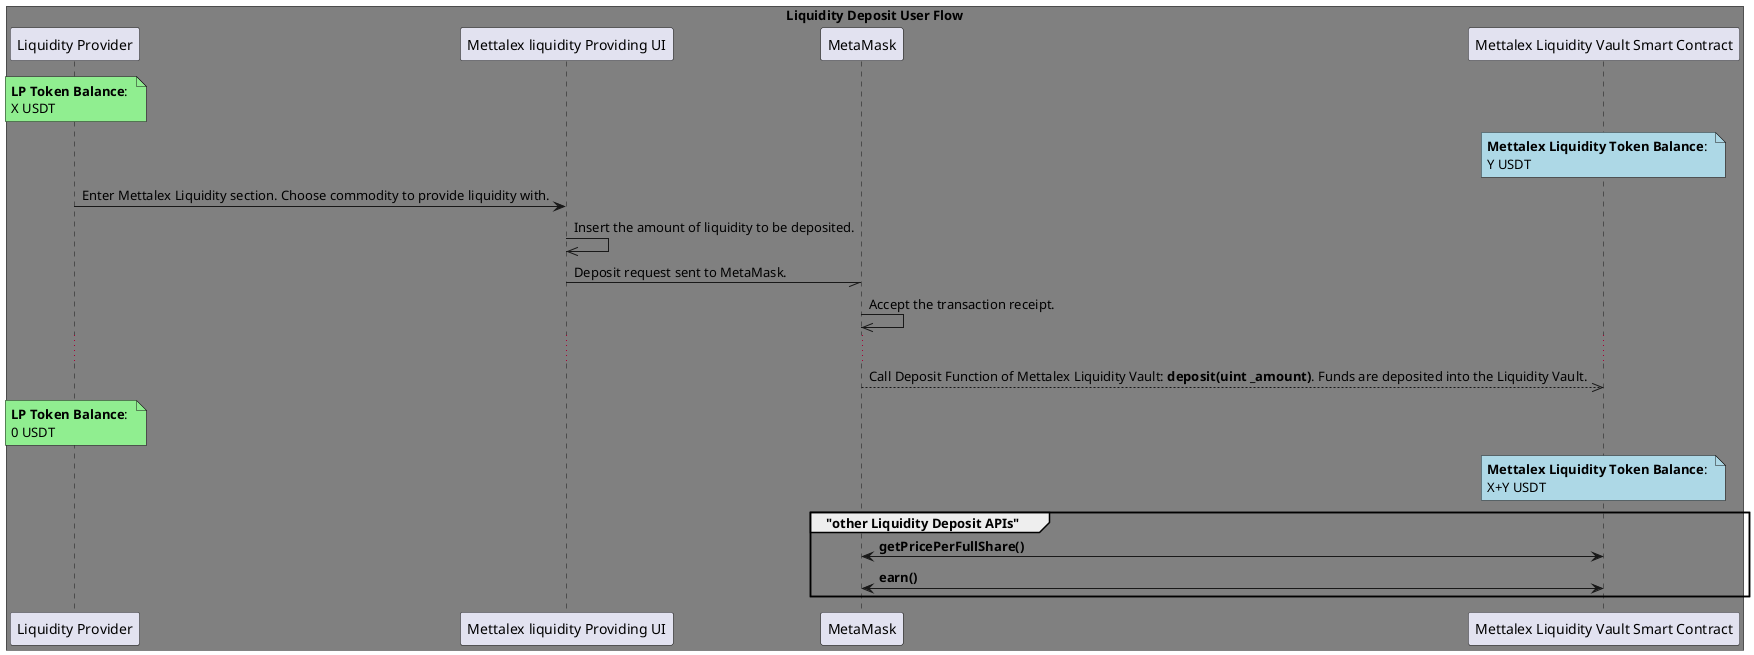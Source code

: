 @startuml

box "Liquidity Deposit User Flow" #grey
participant "Liquidity Provider" as LP
participant "Mettalex liquidity Providing UI" as LPUI
participant "MetaMask" as MM
participant "Mettalex Liquidity Vault Smart Contract" as LVSM

end box

note over LP #lightgreen: **LP Token Balance**: \nX USDT
note over LVSM #lightblue: **Mettalex Liquidity Token Balance**: \nY USDT

LP -> LPUI: Enter Mettalex Liquidity section. Choose commodity to provide liquidity with.
LPUI ->> LPUI: Insert the amount of liquidity to be deposited.
LPUI -// MM: Deposit request sent to MetaMask.
MM ->> MM: Accept the transaction receipt.
...
MM -->> LVSM: Call Deposit Function of Mettalex Liquidity Vault: **deposit(uint _amount)**. Funds are deposited into the Liquidity Vault.

note over LP #lightgreen: **LP Token Balance**: \n0 USDT
note over LVSM #lightblue: **Mettalex Liquidity Token Balance**: \nX+Y USDT

group "other Liquidity Deposit APIs"
MM <-> LVSM: **getPricePerFullShare()**
MM <-> LVSM: **earn()**

end group

@enduml